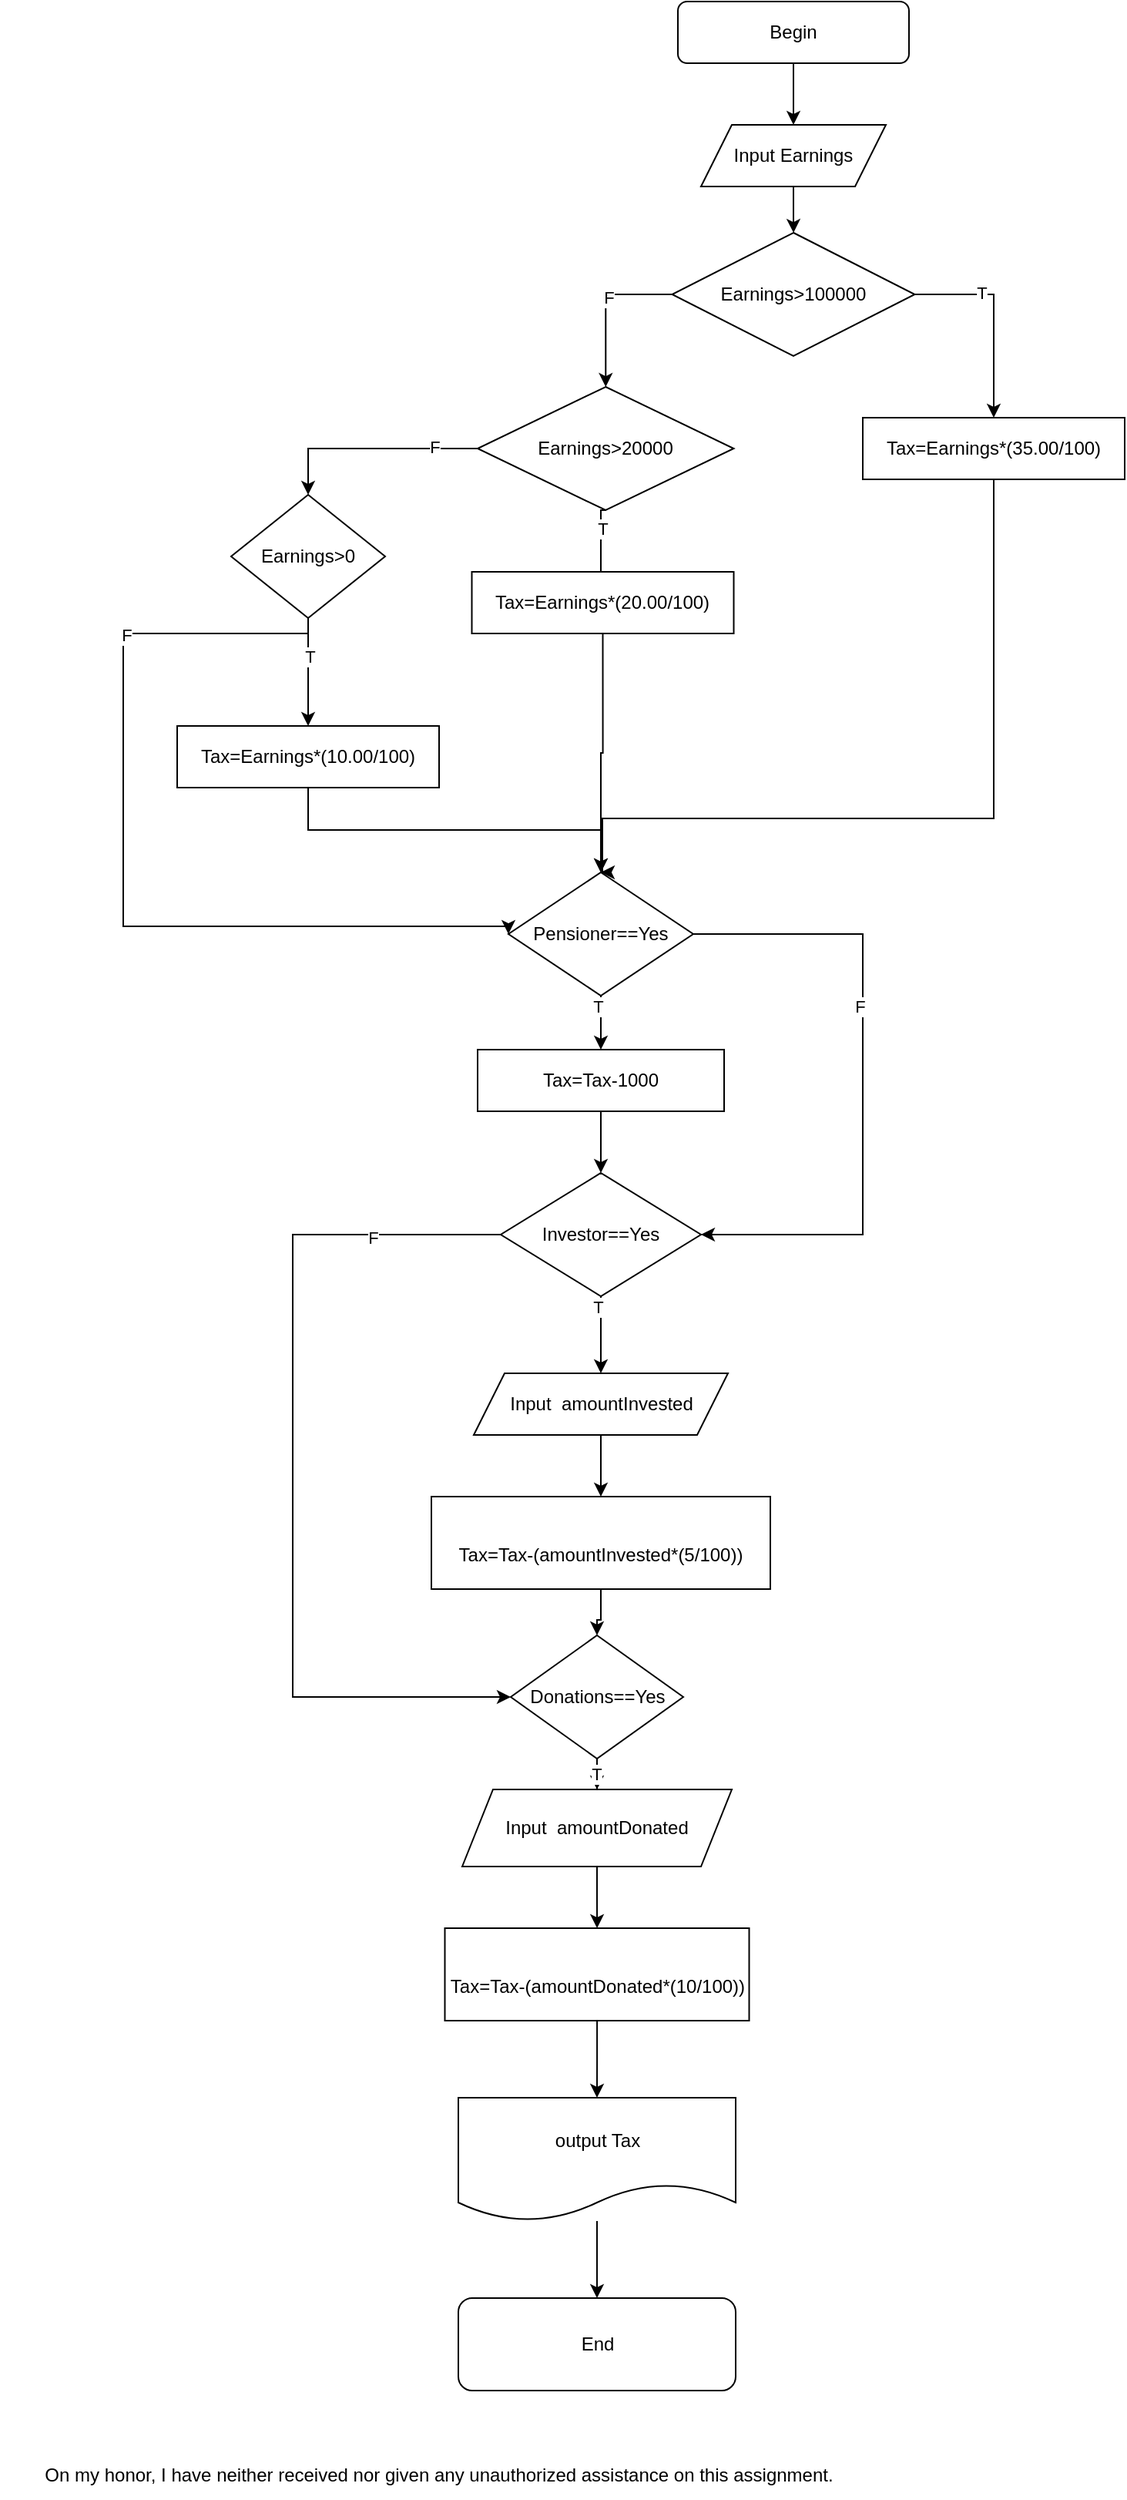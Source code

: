 <mxfile version="15.4.3" type="github">
  <diagram id="-HhCpfpyqjP5QVtFNO8r" name="Page-1">
    <mxGraphModel dx="1422" dy="706" grid="1" gridSize="10" guides="1" tooltips="1" connect="1" arrows="1" fold="1" page="1" pageScale="1" pageWidth="827" pageHeight="1169" math="0" shadow="0">
      <root>
        <mxCell id="0" />
        <mxCell id="1" parent="0" />
        <mxCell id="6C0vSYuUfV2ya2O9skL3-1" value="Begin" style="rounded=1;whiteSpace=wrap;html=1;" vertex="1" parent="1">
          <mxGeometry x="450" y="20" width="150" height="40" as="geometry" />
        </mxCell>
        <mxCell id="6C0vSYuUfV2ya2O9skL3-7" value="" style="edgeStyle=orthogonalEdgeStyle;rounded=0;orthogonalLoop=1;jettySize=auto;html=1;" edge="1" parent="1" source="6C0vSYuUfV2ya2O9skL3-3" target="6C0vSYuUfV2ya2O9skL3-6">
          <mxGeometry relative="1" as="geometry" />
        </mxCell>
        <mxCell id="6C0vSYuUfV2ya2O9skL3-3" value="&lt;span&gt;Input Earnings&lt;/span&gt;" style="shape=parallelogram;perimeter=parallelogramPerimeter;whiteSpace=wrap;html=1;fixedSize=1;" vertex="1" parent="1">
          <mxGeometry x="465" y="100" width="120" height="40" as="geometry" />
        </mxCell>
        <mxCell id="6C0vSYuUfV2ya2O9skL3-5" value="" style="endArrow=classic;html=1;rounded=0;edgeStyle=orthogonalEdgeStyle;entryX=0.5;entryY=0;entryDx=0;entryDy=0;" edge="1" parent="1" source="6C0vSYuUfV2ya2O9skL3-1" target="6C0vSYuUfV2ya2O9skL3-3">
          <mxGeometry width="50" height="50" relative="1" as="geometry">
            <mxPoint x="540" y="250" as="sourcePoint" />
            <mxPoint x="590" y="200" as="targetPoint" />
            <Array as="points">
              <mxPoint x="525" y="90" />
              <mxPoint x="525" y="90" />
            </Array>
          </mxGeometry>
        </mxCell>
        <mxCell id="6C0vSYuUfV2ya2O9skL3-9" value="" style="edgeStyle=orthogonalEdgeStyle;rounded=0;orthogonalLoop=1;jettySize=auto;html=1;exitX=1;exitY=0.5;exitDx=0;exitDy=0;" edge="1" parent="1" source="6C0vSYuUfV2ya2O9skL3-6" target="6C0vSYuUfV2ya2O9skL3-8">
          <mxGeometry relative="1" as="geometry" />
        </mxCell>
        <mxCell id="6C0vSYuUfV2ya2O9skL3-10" value="T" style="edgeLabel;html=1;align=center;verticalAlign=middle;resizable=0;points=[];" vertex="1" connectable="0" parent="6C0vSYuUfV2ya2O9skL3-9">
          <mxGeometry x="-0.341" y="1" relative="1" as="geometry">
            <mxPoint as="offset" />
          </mxGeometry>
        </mxCell>
        <mxCell id="6C0vSYuUfV2ya2O9skL3-6" value="&lt;span&gt;Earnings&amp;gt;100000&lt;/span&gt;" style="rhombus;whiteSpace=wrap;html=1;" vertex="1" parent="1">
          <mxGeometry x="446.25" y="170" width="157.5" height="80" as="geometry" />
        </mxCell>
        <mxCell id="6C0vSYuUfV2ya2O9skL3-8" value="Tax=Earnings*(35.00/100)" style="rounded=0;whiteSpace=wrap;html=1;" vertex="1" parent="1">
          <mxGeometry x="570" y="290" width="170" height="40" as="geometry" />
        </mxCell>
        <mxCell id="6C0vSYuUfV2ya2O9skL3-15" value="" style="edgeStyle=orthogonalEdgeStyle;rounded=0;orthogonalLoop=1;jettySize=auto;html=1;exitX=0.5;exitY=1;exitDx=0;exitDy=0;entryX=0.5;entryY=0;entryDx=0;entryDy=0;" edge="1" parent="1" source="6C0vSYuUfV2ya2O9skL3-11" target="6C0vSYuUfV2ya2O9skL3-14">
          <mxGeometry relative="1" as="geometry">
            <Array as="points">
              <mxPoint x="400" y="350" />
              <mxPoint x="400" y="410" />
            </Array>
          </mxGeometry>
        </mxCell>
        <mxCell id="6C0vSYuUfV2ya2O9skL3-16" value="T" style="edgeLabel;html=1;align=center;verticalAlign=middle;resizable=0;points=[];" vertex="1" connectable="0" parent="6C0vSYuUfV2ya2O9skL3-15">
          <mxGeometry x="-0.647" y="1" relative="1" as="geometry">
            <mxPoint as="offset" />
          </mxGeometry>
        </mxCell>
        <mxCell id="6C0vSYuUfV2ya2O9skL3-11" value="&lt;span&gt;Earnings&amp;gt;20000&lt;/span&gt;" style="rhombus;whiteSpace=wrap;html=1;" vertex="1" parent="1">
          <mxGeometry x="320" y="270" width="166.25" height="80" as="geometry" />
        </mxCell>
        <mxCell id="6C0vSYuUfV2ya2O9skL3-12" value="" style="endArrow=classic;html=1;rounded=0;edgeStyle=orthogonalEdgeStyle;exitX=0;exitY=0.5;exitDx=0;exitDy=0;" edge="1" parent="1" source="6C0vSYuUfV2ya2O9skL3-6" target="6C0vSYuUfV2ya2O9skL3-11">
          <mxGeometry width="50" height="50" relative="1" as="geometry">
            <mxPoint x="270" y="290" as="sourcePoint" />
            <mxPoint x="320" y="240" as="targetPoint" />
          </mxGeometry>
        </mxCell>
        <mxCell id="6C0vSYuUfV2ya2O9skL3-13" value="F" style="edgeLabel;html=1;align=center;verticalAlign=middle;resizable=0;points=[];" vertex="1" connectable="0" parent="6C0vSYuUfV2ya2O9skL3-12">
          <mxGeometry x="-0.198" y="2" relative="1" as="geometry">
            <mxPoint as="offset" />
          </mxGeometry>
        </mxCell>
        <mxCell id="6C0vSYuUfV2ya2O9skL3-14" value="Tax=Earnings*(20.00/100)" style="rounded=0;whiteSpace=wrap;html=1;" vertex="1" parent="1">
          <mxGeometry x="316.25" y="390" width="170" height="40" as="geometry" />
        </mxCell>
        <mxCell id="6C0vSYuUfV2ya2O9skL3-21" value="" style="edgeStyle=orthogonalEdgeStyle;rounded=0;orthogonalLoop=1;jettySize=auto;html=1;" edge="1" parent="1" source="6C0vSYuUfV2ya2O9skL3-17" target="6C0vSYuUfV2ya2O9skL3-20">
          <mxGeometry relative="1" as="geometry" />
        </mxCell>
        <mxCell id="6C0vSYuUfV2ya2O9skL3-22" value="T" style="edgeLabel;html=1;align=center;verticalAlign=middle;resizable=0;points=[];" vertex="1" connectable="0" parent="6C0vSYuUfV2ya2O9skL3-21">
          <mxGeometry x="-0.284" y="1" relative="1" as="geometry">
            <mxPoint as="offset" />
          </mxGeometry>
        </mxCell>
        <mxCell id="6C0vSYuUfV2ya2O9skL3-17" value="&lt;span&gt;Earnings&amp;gt;0&lt;/span&gt;" style="rhombus;whiteSpace=wrap;html=1;" vertex="1" parent="1">
          <mxGeometry x="160" y="340" width="100" height="80" as="geometry" />
        </mxCell>
        <mxCell id="6C0vSYuUfV2ya2O9skL3-18" value="" style="endArrow=classic;html=1;rounded=0;edgeStyle=orthogonalEdgeStyle;entryX=0.5;entryY=0;entryDx=0;entryDy=0;exitX=0;exitY=0.5;exitDx=0;exitDy=0;" edge="1" parent="1" source="6C0vSYuUfV2ya2O9skL3-11" target="6C0vSYuUfV2ya2O9skL3-17">
          <mxGeometry width="50" height="50" relative="1" as="geometry">
            <mxPoint x="320" y="311" as="sourcePoint" />
            <mxPoint x="160" y="240" as="targetPoint" />
          </mxGeometry>
        </mxCell>
        <mxCell id="6C0vSYuUfV2ya2O9skL3-19" value="F" style="edgeLabel;html=1;align=center;verticalAlign=middle;resizable=0;points=[];" vertex="1" connectable="0" parent="6C0vSYuUfV2ya2O9skL3-18">
          <mxGeometry x="-0.6" y="-1" relative="1" as="geometry">
            <mxPoint as="offset" />
          </mxGeometry>
        </mxCell>
        <mxCell id="6C0vSYuUfV2ya2O9skL3-20" value="Tax=Earnings*(10.00/100)" style="rounded=0;whiteSpace=wrap;html=1;" vertex="1" parent="1">
          <mxGeometry x="125" y="490" width="170" height="40" as="geometry" />
        </mxCell>
        <mxCell id="6C0vSYuUfV2ya2O9skL3-30" value="" style="edgeStyle=orthogonalEdgeStyle;rounded=0;orthogonalLoop=1;jettySize=auto;html=1;" edge="1" parent="1" source="6C0vSYuUfV2ya2O9skL3-23" target="6C0vSYuUfV2ya2O9skL3-29">
          <mxGeometry relative="1" as="geometry" />
        </mxCell>
        <mxCell id="6C0vSYuUfV2ya2O9skL3-31" value="T" style="edgeLabel;html=1;align=center;verticalAlign=middle;resizable=0;points=[];" vertex="1" connectable="0" parent="6C0vSYuUfV2ya2O9skL3-30">
          <mxGeometry x="-0.719" y="-2" relative="1" as="geometry">
            <mxPoint as="offset" />
          </mxGeometry>
        </mxCell>
        <mxCell id="6C0vSYuUfV2ya2O9skL3-23" value="Pensioner==Yes" style="rhombus;whiteSpace=wrap;html=1;" vertex="1" parent="1">
          <mxGeometry x="340" y="585" width="120" height="80" as="geometry" />
        </mxCell>
        <mxCell id="6C0vSYuUfV2ya2O9skL3-24" value="" style="endArrow=classic;html=1;rounded=0;edgeStyle=orthogonalEdgeStyle;exitX=0.5;exitY=1;exitDx=0;exitDy=0;entryX=0.5;entryY=0;entryDx=0;entryDy=0;" edge="1" parent="1" source="6C0vSYuUfV2ya2O9skL3-20" target="6C0vSYuUfV2ya2O9skL3-23">
          <mxGeometry width="50" height="50" relative="1" as="geometry">
            <mxPoint x="220" y="660" as="sourcePoint" />
            <mxPoint x="270" y="610" as="targetPoint" />
          </mxGeometry>
        </mxCell>
        <mxCell id="6C0vSYuUfV2ya2O9skL3-25" value="" style="endArrow=classic;html=1;rounded=0;edgeStyle=orthogonalEdgeStyle;exitX=0.5;exitY=1;exitDx=0;exitDy=0;entryX=0.5;entryY=0;entryDx=0;entryDy=0;" edge="1" parent="1" source="6C0vSYuUfV2ya2O9skL3-8" target="6C0vSYuUfV2ya2O9skL3-23">
          <mxGeometry width="50" height="50" relative="1" as="geometry">
            <mxPoint x="670" y="570" as="sourcePoint" />
            <mxPoint x="720" y="520" as="targetPoint" />
            <Array as="points">
              <mxPoint x="655" y="550" />
              <mxPoint x="401" y="550" />
            </Array>
          </mxGeometry>
        </mxCell>
        <mxCell id="6C0vSYuUfV2ya2O9skL3-26" value="" style="endArrow=classic;html=1;rounded=0;edgeStyle=orthogonalEdgeStyle;exitX=0.5;exitY=1;exitDx=0;exitDy=0;entryX=0.5;entryY=0;entryDx=0;entryDy=0;" edge="1" parent="1" source="6C0vSYuUfV2ya2O9skL3-14" target="6C0vSYuUfV2ya2O9skL3-23">
          <mxGeometry width="50" height="50" relative="1" as="geometry">
            <mxPoint x="460" y="520" as="sourcePoint" />
            <mxPoint x="510" y="470" as="targetPoint" />
          </mxGeometry>
        </mxCell>
        <mxCell id="6C0vSYuUfV2ya2O9skL3-27" value="" style="endArrow=classic;html=1;rounded=0;edgeStyle=orthogonalEdgeStyle;entryX=0;entryY=0.5;entryDx=0;entryDy=0;" edge="1" parent="1" source="6C0vSYuUfV2ya2O9skL3-17" target="6C0vSYuUfV2ya2O9skL3-23">
          <mxGeometry width="50" height="50" relative="1" as="geometry">
            <mxPoint x="90" y="680" as="sourcePoint" />
            <mxPoint x="140" y="630" as="targetPoint" />
            <Array as="points">
              <mxPoint x="210" y="430" />
              <mxPoint x="90" y="430" />
              <mxPoint x="90" y="620" />
            </Array>
          </mxGeometry>
        </mxCell>
        <mxCell id="6C0vSYuUfV2ya2O9skL3-28" value="F" style="edgeLabel;html=1;align=center;verticalAlign=middle;resizable=0;points=[];" vertex="1" connectable="0" parent="6C0vSYuUfV2ya2O9skL3-27">
          <mxGeometry x="-0.545" y="2" relative="1" as="geometry">
            <mxPoint as="offset" />
          </mxGeometry>
        </mxCell>
        <mxCell id="6C0vSYuUfV2ya2O9skL3-33" value="" style="edgeStyle=orthogonalEdgeStyle;rounded=0;orthogonalLoop=1;jettySize=auto;html=1;" edge="1" parent="1" source="6C0vSYuUfV2ya2O9skL3-29" target="6C0vSYuUfV2ya2O9skL3-32">
          <mxGeometry relative="1" as="geometry" />
        </mxCell>
        <mxCell id="6C0vSYuUfV2ya2O9skL3-29" value="Tax=Tax-1000" style="rounded=0;whiteSpace=wrap;html=1;" vertex="1" parent="1">
          <mxGeometry x="320" y="700" width="160" height="40" as="geometry" />
        </mxCell>
        <mxCell id="6C0vSYuUfV2ya2O9skL3-32" value="Investor==Yes" style="rhombus;whiteSpace=wrap;html=1;" vertex="1" parent="1">
          <mxGeometry x="335" y="780" width="130" height="80" as="geometry" />
        </mxCell>
        <mxCell id="6C0vSYuUfV2ya2O9skL3-40" value="" style="edgeStyle=orthogonalEdgeStyle;rounded=0;orthogonalLoop=1;jettySize=auto;html=1;" edge="1" parent="1" source="6C0vSYuUfV2ya2O9skL3-34" target="6C0vSYuUfV2ya2O9skL3-39">
          <mxGeometry relative="1" as="geometry" />
        </mxCell>
        <mxCell id="6C0vSYuUfV2ya2O9skL3-34" value="&lt;br&gt;Tax=Tax-(amountInvested*(5/100))" style="rounded=0;whiteSpace=wrap;html=1;" vertex="1" parent="1">
          <mxGeometry x="290" y="990" width="220" height="60" as="geometry" />
        </mxCell>
        <mxCell id="6C0vSYuUfV2ya2O9skL3-38" value="" style="edgeStyle=orthogonalEdgeStyle;rounded=0;orthogonalLoop=1;jettySize=auto;html=1;" edge="1" parent="1" source="6C0vSYuUfV2ya2O9skL3-35" target="6C0vSYuUfV2ya2O9skL3-34">
          <mxGeometry relative="1" as="geometry" />
        </mxCell>
        <mxCell id="6C0vSYuUfV2ya2O9skL3-35" value="Input&amp;nbsp;&amp;nbsp;amountInvested" style="shape=parallelogram;perimeter=parallelogramPerimeter;whiteSpace=wrap;html=1;fixedSize=1;" vertex="1" parent="1">
          <mxGeometry x="317.5" y="910" width="165" height="40" as="geometry" />
        </mxCell>
        <mxCell id="6C0vSYuUfV2ya2O9skL3-36" value="" style="endArrow=classic;html=1;rounded=0;edgeStyle=orthogonalEdgeStyle;exitX=0.5;exitY=1;exitDx=0;exitDy=0;" edge="1" parent="1" source="6C0vSYuUfV2ya2O9skL3-32" target="6C0vSYuUfV2ya2O9skL3-35">
          <mxGeometry width="50" height="50" relative="1" as="geometry">
            <mxPoint x="470" y="930" as="sourcePoint" />
            <mxPoint x="520" y="880" as="targetPoint" />
          </mxGeometry>
        </mxCell>
        <mxCell id="6C0vSYuUfV2ya2O9skL3-37" value="T" style="edgeLabel;html=1;align=center;verticalAlign=middle;resizable=0;points=[];" vertex="1" connectable="0" parent="6C0vSYuUfV2ya2O9skL3-36">
          <mxGeometry x="-0.738" y="-2" relative="1" as="geometry">
            <mxPoint as="offset" />
          </mxGeometry>
        </mxCell>
        <mxCell id="6C0vSYuUfV2ya2O9skL3-46" value="" style="edgeStyle=orthogonalEdgeStyle;rounded=0;orthogonalLoop=1;jettySize=auto;html=1;" edge="1" parent="1" source="6C0vSYuUfV2ya2O9skL3-39" target="6C0vSYuUfV2ya2O9skL3-45">
          <mxGeometry relative="1" as="geometry" />
        </mxCell>
        <mxCell id="6C0vSYuUfV2ya2O9skL3-47" value="T" style="edgeLabel;html=1;align=center;verticalAlign=middle;resizable=0;points=[];" vertex="1" connectable="0" parent="6C0vSYuUfV2ya2O9skL3-46">
          <mxGeometry x="-0.675" y="-1" relative="1" as="geometry">
            <mxPoint as="offset" />
          </mxGeometry>
        </mxCell>
        <mxCell id="6C0vSYuUfV2ya2O9skL3-39" value="Donations==Yes" style="rhombus;whiteSpace=wrap;html=1;" vertex="1" parent="1">
          <mxGeometry x="341.5" y="1080" width="112" height="80" as="geometry" />
        </mxCell>
        <mxCell id="6C0vSYuUfV2ya2O9skL3-41" value="" style="endArrow=classic;html=1;rounded=0;edgeStyle=orthogonalEdgeStyle;exitX=1;exitY=0.5;exitDx=0;exitDy=0;entryX=1;entryY=0.5;entryDx=0;entryDy=0;" edge="1" parent="1" source="6C0vSYuUfV2ya2O9skL3-23" target="6C0vSYuUfV2ya2O9skL3-32">
          <mxGeometry width="50" height="50" relative="1" as="geometry">
            <mxPoint x="660" y="810" as="sourcePoint" />
            <mxPoint x="710" y="760" as="targetPoint" />
            <Array as="points">
              <mxPoint x="570" y="625" />
              <mxPoint x="570" y="820" />
            </Array>
          </mxGeometry>
        </mxCell>
        <mxCell id="6C0vSYuUfV2ya2O9skL3-42" value="F" style="edgeLabel;html=1;align=center;verticalAlign=middle;resizable=0;points=[];" vertex="1" connectable="0" parent="6C0vSYuUfV2ya2O9skL3-41">
          <mxGeometry x="-0.234" y="-2" relative="1" as="geometry">
            <mxPoint as="offset" />
          </mxGeometry>
        </mxCell>
        <mxCell id="6C0vSYuUfV2ya2O9skL3-43" value="" style="endArrow=classic;html=1;rounded=0;edgeStyle=orthogonalEdgeStyle;exitX=0;exitY=0.5;exitDx=0;exitDy=0;entryX=0;entryY=0.5;entryDx=0;entryDy=0;" edge="1" parent="1" source="6C0vSYuUfV2ya2O9skL3-32" target="6C0vSYuUfV2ya2O9skL3-39">
          <mxGeometry width="50" height="50" relative="1" as="geometry">
            <mxPoint x="120" y="900" as="sourcePoint" />
            <mxPoint x="170" y="850" as="targetPoint" />
            <Array as="points">
              <mxPoint x="200" y="820" />
              <mxPoint x="200" y="1120" />
            </Array>
          </mxGeometry>
        </mxCell>
        <mxCell id="6C0vSYuUfV2ya2O9skL3-44" value="F" style="edgeLabel;html=1;align=center;verticalAlign=middle;resizable=0;points=[];" vertex="1" connectable="0" parent="6C0vSYuUfV2ya2O9skL3-43">
          <mxGeometry x="-0.712" y="2" relative="1" as="geometry">
            <mxPoint as="offset" />
          </mxGeometry>
        </mxCell>
        <mxCell id="6C0vSYuUfV2ya2O9skL3-49" value="" style="edgeStyle=orthogonalEdgeStyle;rounded=0;orthogonalLoop=1;jettySize=auto;html=1;" edge="1" parent="1" source="6C0vSYuUfV2ya2O9skL3-45" target="6C0vSYuUfV2ya2O9skL3-48">
          <mxGeometry relative="1" as="geometry" />
        </mxCell>
        <mxCell id="6C0vSYuUfV2ya2O9skL3-45" value="Input&amp;nbsp;&amp;nbsp;amountDonated" style="shape=parallelogram;perimeter=parallelogramPerimeter;whiteSpace=wrap;html=1;fixedSize=1;" vertex="1" parent="1">
          <mxGeometry x="310" y="1180" width="175" height="50" as="geometry" />
        </mxCell>
        <mxCell id="6C0vSYuUfV2ya2O9skL3-51" value="" style="edgeStyle=orthogonalEdgeStyle;rounded=0;orthogonalLoop=1;jettySize=auto;html=1;" edge="1" parent="1" source="6C0vSYuUfV2ya2O9skL3-48" target="6C0vSYuUfV2ya2O9skL3-50">
          <mxGeometry relative="1" as="geometry" />
        </mxCell>
        <mxCell id="6C0vSYuUfV2ya2O9skL3-48" value="&lt;br&gt;&lt;span&gt;Tax=Tax-(&lt;/span&gt;amountDonated&lt;span&gt;*(10/100))&lt;/span&gt;" style="rounded=0;whiteSpace=wrap;html=1;" vertex="1" parent="1">
          <mxGeometry x="298.75" y="1270" width="197.5" height="60" as="geometry" />
        </mxCell>
        <mxCell id="6C0vSYuUfV2ya2O9skL3-53" value="" style="edgeStyle=orthogonalEdgeStyle;rounded=0;orthogonalLoop=1;jettySize=auto;html=1;" edge="1" parent="1" source="6C0vSYuUfV2ya2O9skL3-50" target="6C0vSYuUfV2ya2O9skL3-52">
          <mxGeometry relative="1" as="geometry" />
        </mxCell>
        <mxCell id="6C0vSYuUfV2ya2O9skL3-50" value="output Tax" style="shape=document;whiteSpace=wrap;html=1;boundedLbl=1;" vertex="1" parent="1">
          <mxGeometry x="307.5" y="1380" width="180" height="80" as="geometry" />
        </mxCell>
        <mxCell id="6C0vSYuUfV2ya2O9skL3-52" value="End" style="rounded=1;whiteSpace=wrap;html=1;" vertex="1" parent="1">
          <mxGeometry x="307.5" y="1510" width="180" height="60" as="geometry" />
        </mxCell>
        <mxCell id="6C0vSYuUfV2ya2O9skL3-54" value="On my honor, I have neither received nor given any unauthorized assistance on this assignment." style="text;html=1;strokeColor=none;fillColor=none;align=center;verticalAlign=middle;whiteSpace=wrap;rounded=0;" vertex="1" parent="1">
          <mxGeometry x="10" y="1610" width="570" height="30" as="geometry" />
        </mxCell>
      </root>
    </mxGraphModel>
  </diagram>
</mxfile>
